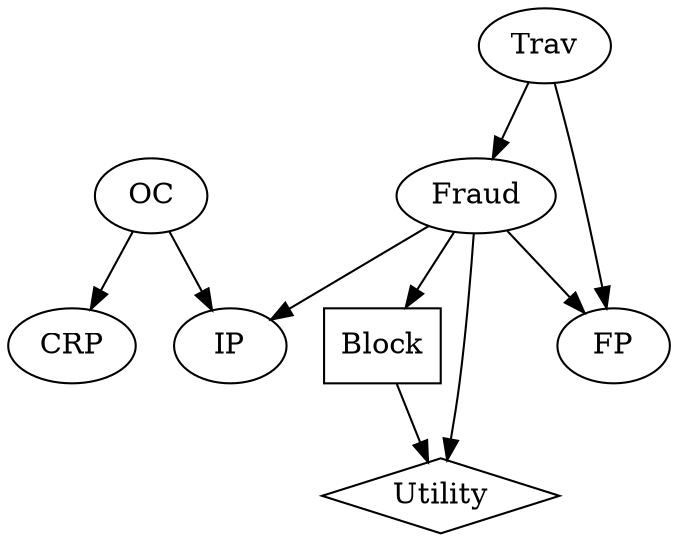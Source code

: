 digraph G {
    Block [shape=box]
    Utility [shape=diamond]

    OC -> CRP;
    OC -> IP;
    Trav -> Fraud;
    Trav -> FP;
    Fraud -> FP;
    Fraud -> IP;
    Fraud -> Block;
    Fraud -> Utility;
    Block -> Utility;
}

